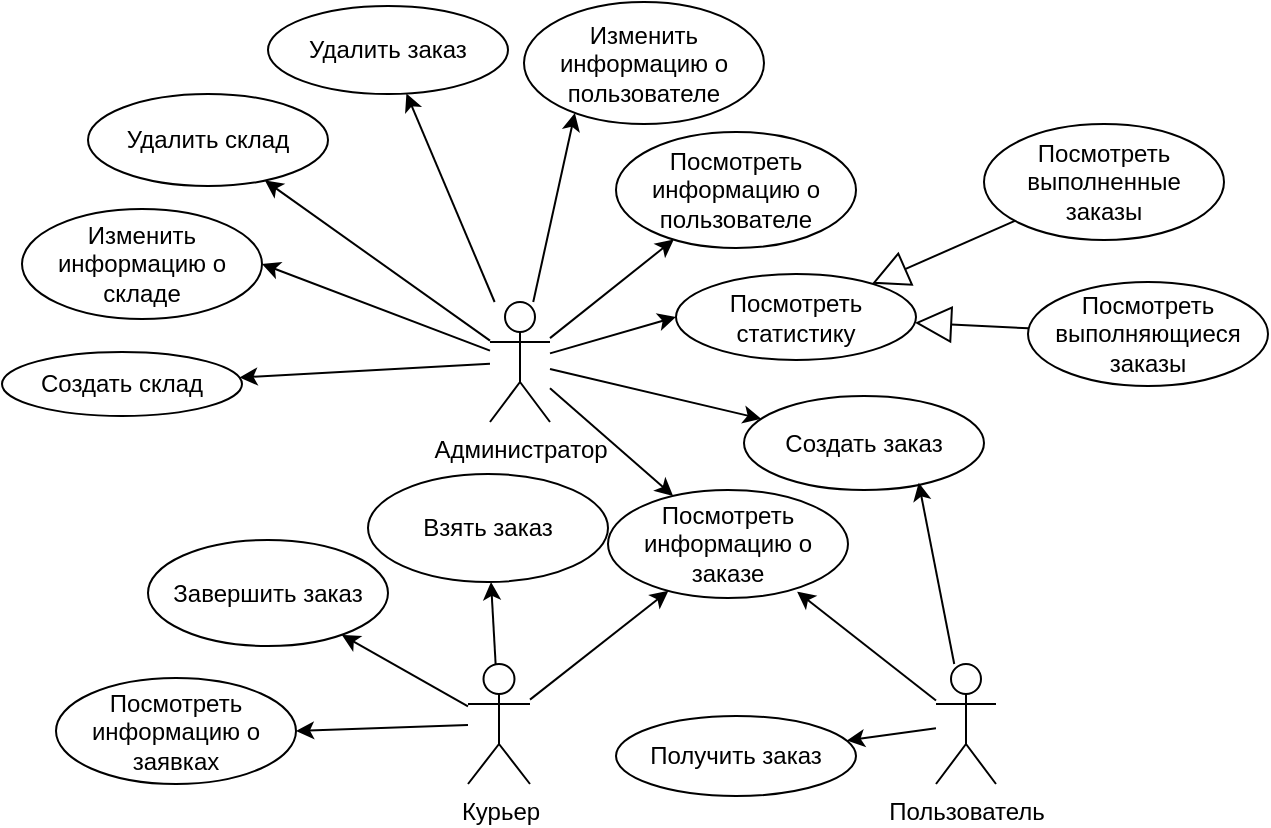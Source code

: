 <mxfile version="24.0.2" type="device">
  <diagram name="Страница — 1" id="-9pAtfLcE_ETsI3dK04R">
    <mxGraphModel dx="1573" dy="914" grid="0" gridSize="10" guides="1" tooltips="1" connect="1" arrows="1" fold="1" page="0" pageScale="1" pageWidth="827" pageHeight="1169" math="0" shadow="0">
      <root>
        <mxCell id="0" />
        <mxCell id="1" parent="0" />
        <mxCell id="9kfF-B3YZtlGi7glEho4-22" style="edgeStyle=orthogonalEdgeStyle;rounded=0;orthogonalLoop=1;jettySize=auto;html=1;exitX=0.5;exitY=0;exitDx=0;exitDy=0;exitPerimeter=0;" edge="1" parent="1" source="9kfF-B3YZtlGi7glEho4-1">
          <mxGeometry relative="1" as="geometry">
            <mxPoint x="194" y="126" as="targetPoint" />
          </mxGeometry>
        </mxCell>
        <mxCell id="9kfF-B3YZtlGi7glEho4-1" value="Администратор" style="shape=umlActor;verticalLabelPosition=bottom;verticalAlign=top;html=1;outlineConnect=0;" vertex="1" parent="1">
          <mxGeometry x="179" y="126" width="30" height="60" as="geometry" />
        </mxCell>
        <mxCell id="9kfF-B3YZtlGi7glEho4-2" value="Создать склад" style="ellipse;whiteSpace=wrap;html=1;" vertex="1" parent="1">
          <mxGeometry x="-65" y="151" width="120" height="32" as="geometry" />
        </mxCell>
        <mxCell id="9kfF-B3YZtlGi7glEho4-3" value="Изменить информацию о складе" style="ellipse;whiteSpace=wrap;html=1;" vertex="1" parent="1">
          <mxGeometry x="-55" y="79.5" width="120" height="55" as="geometry" />
        </mxCell>
        <mxCell id="9kfF-B3YZtlGi7glEho4-4" value="Удалить склад" style="ellipse;whiteSpace=wrap;html=1;" vertex="1" parent="1">
          <mxGeometry x="-22" y="22" width="120" height="46" as="geometry" />
        </mxCell>
        <mxCell id="9kfF-B3YZtlGi7glEho4-5" value="Изменить информацию о пользователе" style="ellipse;whiteSpace=wrap;html=1;" vertex="1" parent="1">
          <mxGeometry x="196" y="-24" width="120" height="61" as="geometry" />
        </mxCell>
        <mxCell id="9kfF-B3YZtlGi7glEho4-6" value="Посмотреть информацию о пользователе" style="ellipse;whiteSpace=wrap;html=1;" vertex="1" parent="1">
          <mxGeometry x="242" y="41" width="120" height="58" as="geometry" />
        </mxCell>
        <mxCell id="9kfF-B3YZtlGi7glEho4-7" value="Посмотреть статистику" style="ellipse;whiteSpace=wrap;html=1;" vertex="1" parent="1">
          <mxGeometry x="272" y="112" width="120" height="43" as="geometry" />
        </mxCell>
        <mxCell id="9kfF-B3YZtlGi7glEho4-8" value="Создать заказ" style="ellipse;whiteSpace=wrap;html=1;" vertex="1" parent="1">
          <mxGeometry x="306" y="173" width="120" height="47" as="geometry" />
        </mxCell>
        <mxCell id="9kfF-B3YZtlGi7glEho4-9" value="Удалить заказ" style="ellipse;whiteSpace=wrap;html=1;" vertex="1" parent="1">
          <mxGeometry x="68" y="-22" width="120" height="44" as="geometry" />
        </mxCell>
        <mxCell id="9kfF-B3YZtlGi7glEho4-10" value="" style="endArrow=classic;html=1;rounded=0;" edge="1" parent="1" source="9kfF-B3YZtlGi7glEho4-1" target="9kfF-B3YZtlGi7glEho4-2">
          <mxGeometry width="50" height="50" relative="1" as="geometry">
            <mxPoint x="175" y="200" as="sourcePoint" />
            <mxPoint x="225" y="150" as="targetPoint" />
          </mxGeometry>
        </mxCell>
        <mxCell id="9kfF-B3YZtlGi7glEho4-11" value="" style="endArrow=classic;html=1;rounded=0;entryX=1;entryY=0.5;entryDx=0;entryDy=0;" edge="1" parent="1" source="9kfF-B3YZtlGi7glEho4-1" target="9kfF-B3YZtlGi7glEho4-3">
          <mxGeometry width="50" height="50" relative="1" as="geometry">
            <mxPoint x="175" y="200" as="sourcePoint" />
            <mxPoint x="225" y="150" as="targetPoint" />
          </mxGeometry>
        </mxCell>
        <mxCell id="9kfF-B3YZtlGi7glEho4-12" value="" style="endArrow=classic;html=1;rounded=0;" edge="1" parent="1" source="9kfF-B3YZtlGi7glEho4-1" target="9kfF-B3YZtlGi7glEho4-4">
          <mxGeometry width="50" height="50" relative="1" as="geometry">
            <mxPoint x="188" y="202" as="sourcePoint" />
            <mxPoint x="238" y="152" as="targetPoint" />
          </mxGeometry>
        </mxCell>
        <mxCell id="9kfF-B3YZtlGi7glEho4-13" value="" style="endArrow=classic;html=1;rounded=0;" edge="1" parent="1" source="9kfF-B3YZtlGi7glEho4-1" target="9kfF-B3YZtlGi7glEho4-8">
          <mxGeometry width="50" height="50" relative="1" as="geometry">
            <mxPoint x="175" y="200" as="sourcePoint" />
            <mxPoint x="225" y="150" as="targetPoint" />
          </mxGeometry>
        </mxCell>
        <mxCell id="9kfF-B3YZtlGi7glEho4-14" value="" style="endArrow=classic;html=1;rounded=0;" edge="1" parent="1" source="9kfF-B3YZtlGi7glEho4-1" target="9kfF-B3YZtlGi7glEho4-9">
          <mxGeometry width="50" height="50" relative="1" as="geometry">
            <mxPoint x="256" y="130" as="sourcePoint" />
            <mxPoint x="262" y="170" as="targetPoint" />
          </mxGeometry>
        </mxCell>
        <mxCell id="9kfF-B3YZtlGi7glEho4-15" value="" style="endArrow=classic;html=1;rounded=0;entryX=0.212;entryY=0.91;entryDx=0;entryDy=0;entryPerimeter=0;" edge="1" parent="1" source="9kfF-B3YZtlGi7glEho4-1" target="9kfF-B3YZtlGi7glEho4-5">
          <mxGeometry width="50" height="50" relative="1" as="geometry">
            <mxPoint x="175" y="200" as="sourcePoint" />
            <mxPoint x="225" y="150" as="targetPoint" />
          </mxGeometry>
        </mxCell>
        <mxCell id="9kfF-B3YZtlGi7glEho4-16" value="" style="endArrow=classic;html=1;rounded=0;" edge="1" parent="1" source="9kfF-B3YZtlGi7glEho4-1" target="9kfF-B3YZtlGi7glEho4-6">
          <mxGeometry width="50" height="50" relative="1" as="geometry">
            <mxPoint x="175" y="200" as="sourcePoint" />
            <mxPoint x="225" y="150" as="targetPoint" />
          </mxGeometry>
        </mxCell>
        <mxCell id="9kfF-B3YZtlGi7glEho4-17" value="" style="endArrow=classic;html=1;rounded=0;entryX=0;entryY=0.5;entryDx=0;entryDy=0;" edge="1" parent="1" source="9kfF-B3YZtlGi7glEho4-1" target="9kfF-B3YZtlGi7glEho4-7">
          <mxGeometry width="50" height="50" relative="1" as="geometry">
            <mxPoint x="175" y="200" as="sourcePoint" />
            <mxPoint x="225" y="150" as="targetPoint" />
          </mxGeometry>
        </mxCell>
        <mxCell id="9kfF-B3YZtlGi7glEho4-18" value="Посмотреть информацию о заказе" style="ellipse;whiteSpace=wrap;html=1;" vertex="1" parent="1">
          <mxGeometry x="238" y="220" width="120" height="54" as="geometry" />
        </mxCell>
        <mxCell id="9kfF-B3YZtlGi7glEho4-20" value="Курьер" style="shape=umlActor;verticalLabelPosition=bottom;verticalAlign=top;html=1;outlineConnect=0;" vertex="1" parent="1">
          <mxGeometry x="168" y="307" width="31" height="60" as="geometry" />
        </mxCell>
        <mxCell id="9kfF-B3YZtlGi7glEho4-23" value="" style="endArrow=classic;html=1;rounded=0;" edge="1" parent="1" source="9kfF-B3YZtlGi7glEho4-1" target="9kfF-B3YZtlGi7glEho4-18">
          <mxGeometry width="50" height="50" relative="1" as="geometry">
            <mxPoint x="185" y="224" as="sourcePoint" />
            <mxPoint x="235" y="174" as="targetPoint" />
          </mxGeometry>
        </mxCell>
        <mxCell id="9kfF-B3YZtlGi7glEho4-24" value="Пользователь" style="shape=umlActor;verticalLabelPosition=bottom;verticalAlign=top;html=1;outlineConnect=0;" vertex="1" parent="1">
          <mxGeometry x="402" y="307" width="30" height="60" as="geometry" />
        </mxCell>
        <mxCell id="9kfF-B3YZtlGi7glEho4-25" value="" style="endArrow=classic;html=1;rounded=0;entryX=0.788;entryY=0.941;entryDx=0;entryDy=0;entryPerimeter=0;" edge="1" parent="1" source="9kfF-B3YZtlGi7glEho4-24" target="9kfF-B3YZtlGi7glEho4-18">
          <mxGeometry width="50" height="50" relative="1" as="geometry">
            <mxPoint x="324" y="365" as="sourcePoint" />
            <mxPoint x="374" y="315" as="targetPoint" />
          </mxGeometry>
        </mxCell>
        <mxCell id="9kfF-B3YZtlGi7glEho4-26" value="" style="endArrow=classic;html=1;rounded=0;entryX=0.728;entryY=0.923;entryDx=0;entryDy=0;entryPerimeter=0;" edge="1" parent="1" source="9kfF-B3YZtlGi7glEho4-24" target="9kfF-B3YZtlGi7glEho4-8">
          <mxGeometry width="50" height="50" relative="1" as="geometry">
            <mxPoint x="217" y="292" as="sourcePoint" />
            <mxPoint x="267" y="242" as="targetPoint" />
          </mxGeometry>
        </mxCell>
        <mxCell id="9kfF-B3YZtlGi7glEho4-27" value="" style="endArrow=classic;html=1;rounded=0;" edge="1" parent="1" source="9kfF-B3YZtlGi7glEho4-20" target="9kfF-B3YZtlGi7glEho4-18">
          <mxGeometry width="50" height="50" relative="1" as="geometry">
            <mxPoint x="171" y="393" as="sourcePoint" />
            <mxPoint x="221" y="343" as="targetPoint" />
          </mxGeometry>
        </mxCell>
        <mxCell id="9kfF-B3YZtlGi7glEho4-28" value="Завершить заказ" style="ellipse;whiteSpace=wrap;html=1;" vertex="1" parent="1">
          <mxGeometry x="8" y="245" width="120" height="53" as="geometry" />
        </mxCell>
        <mxCell id="9kfF-B3YZtlGi7glEho4-29" value="" style="endArrow=classic;html=1;rounded=0;" edge="1" parent="1" source="9kfF-B3YZtlGi7glEho4-20" target="9kfF-B3YZtlGi7glEho4-28">
          <mxGeometry width="50" height="50" relative="1" as="geometry">
            <mxPoint x="171" y="393" as="sourcePoint" />
            <mxPoint x="221" y="343" as="targetPoint" />
          </mxGeometry>
        </mxCell>
        <mxCell id="9kfF-B3YZtlGi7glEho4-30" value="Взять заказ" style="ellipse;whiteSpace=wrap;html=1;" vertex="1" parent="1">
          <mxGeometry x="118" y="212" width="120" height="54" as="geometry" />
        </mxCell>
        <mxCell id="9kfF-B3YZtlGi7glEho4-31" value="Получить заказ" style="ellipse;whiteSpace=wrap;html=1;" vertex="1" parent="1">
          <mxGeometry x="242" y="333" width="120" height="40" as="geometry" />
        </mxCell>
        <mxCell id="9kfF-B3YZtlGi7glEho4-32" value="" style="endArrow=classic;html=1;rounded=0;" edge="1" parent="1" source="9kfF-B3YZtlGi7glEho4-24" target="9kfF-B3YZtlGi7glEho4-31">
          <mxGeometry width="50" height="50" relative="1" as="geometry">
            <mxPoint x="171" y="275" as="sourcePoint" />
            <mxPoint x="221" y="225" as="targetPoint" />
          </mxGeometry>
        </mxCell>
        <mxCell id="9kfF-B3YZtlGi7glEho4-33" value="" style="endArrow=classic;html=1;rounded=0;" edge="1" parent="1" source="9kfF-B3YZtlGi7glEho4-20" target="9kfF-B3YZtlGi7glEho4-30">
          <mxGeometry width="50" height="50" relative="1" as="geometry">
            <mxPoint x="171" y="275" as="sourcePoint" />
            <mxPoint x="221" y="225" as="targetPoint" />
          </mxGeometry>
        </mxCell>
        <mxCell id="9kfF-B3YZtlGi7glEho4-34" value="Посмотреть выполненные заказы" style="ellipse;whiteSpace=wrap;html=1;" vertex="1" parent="1">
          <mxGeometry x="426" y="37" width="120" height="58" as="geometry" />
        </mxCell>
        <mxCell id="9kfF-B3YZtlGi7glEho4-35" value="Посмотреть выполняющиеся заказы" style="ellipse;whiteSpace=wrap;html=1;" vertex="1" parent="1">
          <mxGeometry x="448" y="116" width="120" height="52" as="geometry" />
        </mxCell>
        <mxCell id="9kfF-B3YZtlGi7glEho4-37" value="" style="endArrow=block;endSize=16;endFill=0;html=1;rounded=0;" edge="1" parent="1" source="9kfF-B3YZtlGi7glEho4-34" target="9kfF-B3YZtlGi7glEho4-7">
          <mxGeometry width="160" relative="1" as="geometry">
            <mxPoint x="437" y="243" as="sourcePoint" />
            <mxPoint x="597" y="243" as="targetPoint" />
            <mxPoint as="offset" />
          </mxGeometry>
        </mxCell>
        <mxCell id="9kfF-B3YZtlGi7glEho4-38" value="" style="endArrow=block;endSize=16;endFill=0;html=1;rounded=0;" edge="1" parent="1" source="9kfF-B3YZtlGi7glEho4-35" target="9kfF-B3YZtlGi7glEho4-7">
          <mxGeometry width="160" relative="1" as="geometry">
            <mxPoint x="425" y="260" as="sourcePoint" />
            <mxPoint x="585" y="260" as="targetPoint" />
          </mxGeometry>
        </mxCell>
        <mxCell id="9kfF-B3YZtlGi7glEho4-39" value="Посмотреть информацию о заявках" style="ellipse;whiteSpace=wrap;html=1;" vertex="1" parent="1">
          <mxGeometry x="-38" y="314" width="120" height="53" as="geometry" />
        </mxCell>
        <mxCell id="9kfF-B3YZtlGi7glEho4-40" value="" style="endArrow=classic;html=1;rounded=0;entryX=1;entryY=0.5;entryDx=0;entryDy=0;" edge="1" parent="1" source="9kfF-B3YZtlGi7glEho4-20" target="9kfF-B3YZtlGi7glEho4-39">
          <mxGeometry width="50" height="50" relative="1" as="geometry">
            <mxPoint x="407" y="260" as="sourcePoint" />
            <mxPoint x="457" y="210" as="targetPoint" />
          </mxGeometry>
        </mxCell>
      </root>
    </mxGraphModel>
  </diagram>
</mxfile>
